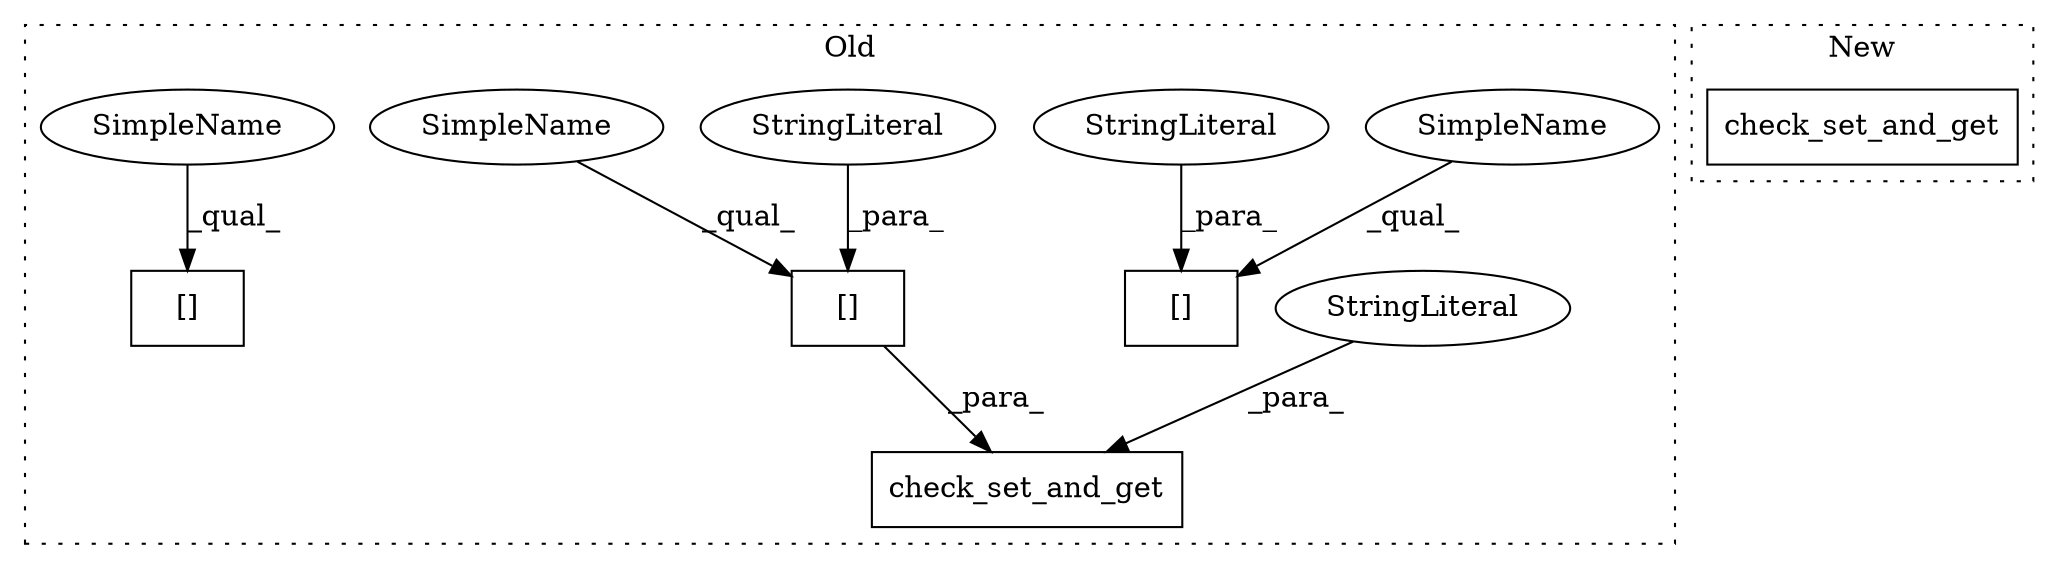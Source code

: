digraph G {
subgraph cluster0 {
1 [label="check_set_and_get" a="32" s="986,1032" l="18,1" shape="box"];
3 [label="[]" a="2" s="1011,1031" l="14,1" shape="box"];
4 [label="[]" a="2" s="1077,1110" l="14,1" shape="box"];
5 [label="StringLiteral" a="45" s="1091" l="19" shape="ellipse"];
6 [label="[]" a="2" s="955,978" l="14,1" shape="box"];
7 [label="StringLiteral" a="45" s="1004" l="6" shape="ellipse"];
8 [label="StringLiteral" a="45" s="1025" l="6" shape="ellipse"];
9 [label="SimpleName" a="42" s="1077" l="13" shape="ellipse"];
10 [label="SimpleName" a="42" s="955" l="13" shape="ellipse"];
11 [label="SimpleName" a="42" s="1011" l="13" shape="ellipse"];
label = "Old";
style="dotted";
}
subgraph cluster1 {
2 [label="check_set_and_get" a="32" s="1185,1212" l="18,1" shape="box"];
label = "New";
style="dotted";
}
3 -> 1 [label="_para_"];
5 -> 4 [label="_para_"];
7 -> 1 [label="_para_"];
8 -> 3 [label="_para_"];
9 -> 4 [label="_qual_"];
10 -> 6 [label="_qual_"];
11 -> 3 [label="_qual_"];
}